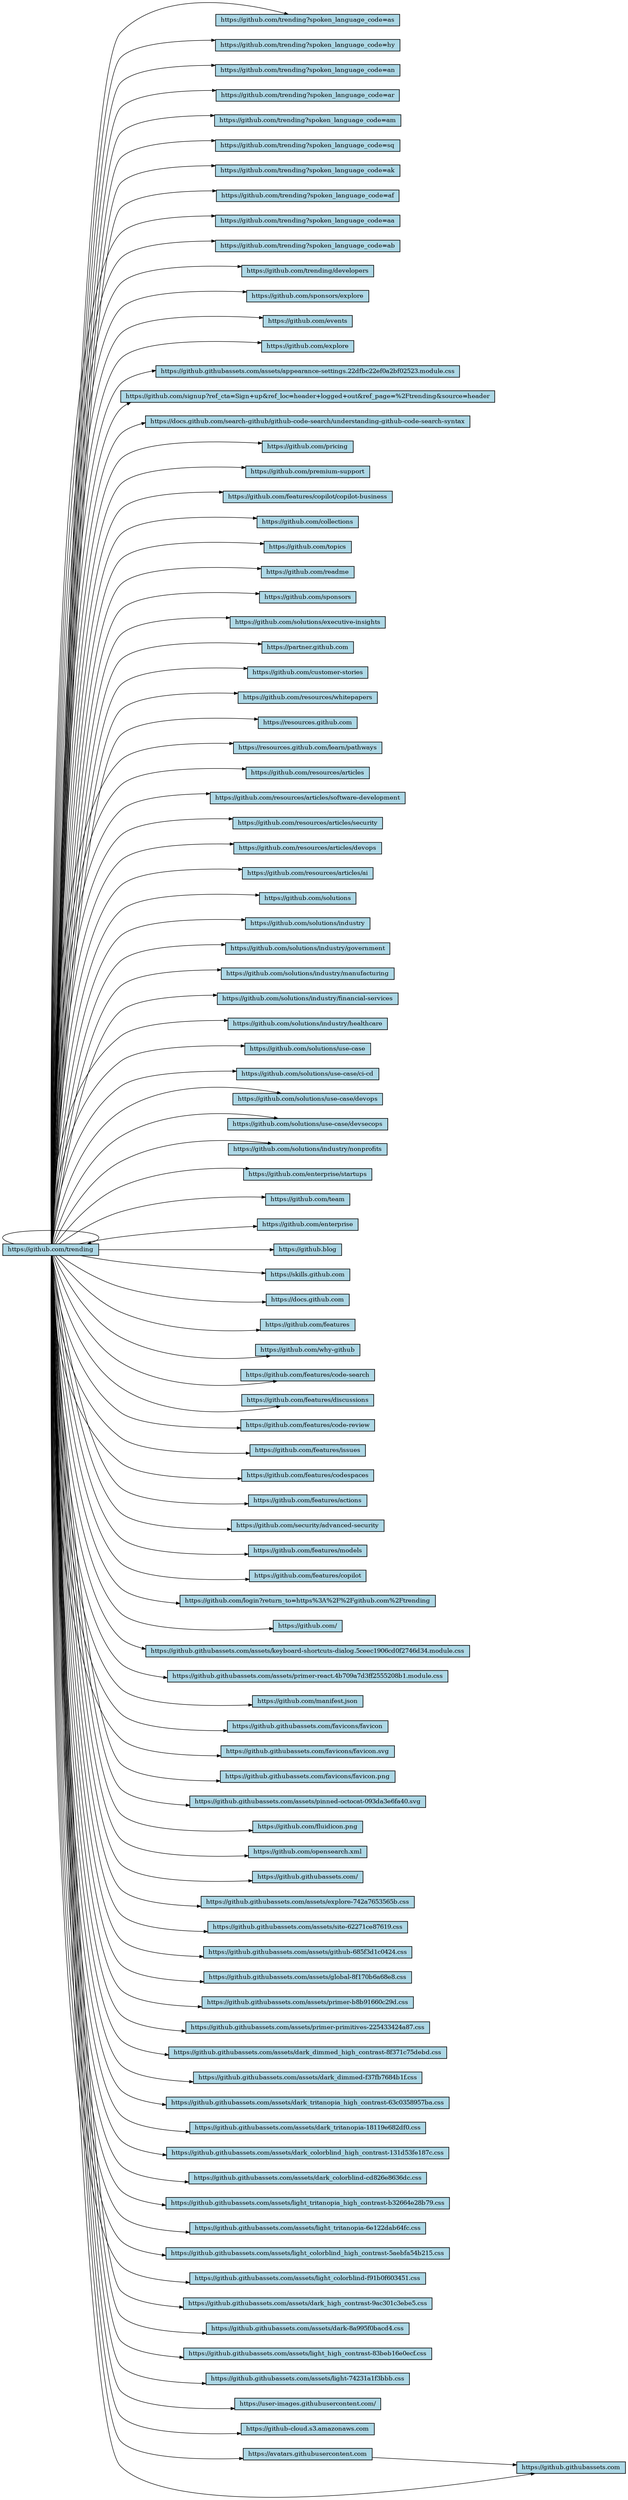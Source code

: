 digraph WebGraph {
  rankdir=LR;
  node [shape=box, style=filled, fillcolor=lightblue, fontsize=10, width=0.3, height=0.2];
  edge [arrowsize=0.6, penwidth=0.8];
  graph [overlap=false, splines=true, nodesep=0.3, ranksep=0.5];
  node0 [label="https://github.com/trending"];
  node0 -> node99;
  node0 -> node98;
  node0 -> node97;
  node0 -> node96;
  node0 -> node95;
  node0 -> node94;
  node0 -> node93;
  node0 -> node92;
  node0 -> node91;
  node0 -> node90;
  node0 -> node89;
  node0 -> node88;
  node0 -> node87;
  node0 -> node86;
  node0 -> node85;
  node0 -> node84;
  node0 -> node83;
  node0 -> node82;
  node0 -> node81;
  node0 -> node80;
  node0 -> node79;
  node0 -> node78;
  node0 -> node77;
  node0 -> node76;
  node0 -> node75;
  node0 -> node74;
  node0 -> node73;
  node0 -> node72;
  node0 -> node71;
  node0 -> node70;
  node0 -> node69;
  node0 -> node68;
  node0 -> node67;
  node0 -> node66;
  node0 -> node65;
  node0 -> node64;
  node0 -> node63;
  node0 -> node62;
  node0 -> node61;
  node0 -> node60;
  node0 -> node59;
  node0 -> node58;
  node0 -> node57;
  node0 -> node56;
  node0 -> node55;
  node0 -> node54;
  node0 -> node53;
  node0 -> node52;
  node0 -> node51;
  node0 -> node50;
  node0 -> node49;
  node0 -> node48;
  node0 -> node47;
  node0 -> node46;
  node0 -> node45;
  node0 -> node44;
  node0 -> node43;
  node0 -> node42;
  node0 -> node41;
  node0 -> node40;
  node0 -> node39;
  node0 -> node38;
  node0 -> node37;
  node0 -> node36;
  node0 -> node35;
  node0 -> node34;
  node0 -> node33;
  node0 -> node32;
  node0 -> node31;
  node0 -> node30;
  node0 -> node29;
  node0 -> node28;
  node0 -> node0;
  node0 -> node27;
  node0 -> node26;
  node0 -> node25;
  node0 -> node24;
  node0 -> node23;
  node0 -> node22;
  node0 -> node21;
  node0 -> node20;
  node0 -> node19;
  node0 -> node18;
  node0 -> node17;
  node0 -> node16;
  node0 -> node15;
  node0 -> node14;
  node0 -> node13;
  node0 -> node12;
  node0 -> node11;
  node0 -> node10;
  node0 -> node9;
  node0 -> node8;
  node0 -> node7;
  node0 -> node6;
  node0 -> node5;
  node0 -> node4;
  node0 -> node3;
  node0 -> node2;
  node0 -> node1;
  node1 [label="https://github.githubassets.com"];
  node2 [label="https://avatars.githubusercontent.com"];
  node2 -> node1;
  node3 [label="https://github-cloud.s3.amazonaws.com"];
  node4 [label="https://user-images.githubusercontent.com/"];
  node5 [label="https://github.githubassets.com/assets/light-74231a1f3bbb.css"];
  node6 [label="https://github.githubassets.com/assets/light_high_contrast-83beb16e0ecf.css"];
  node7 [label="https://github.githubassets.com/assets/dark-8a995f0bacd4.css"];
  node8 [label="https://github.githubassets.com/assets/dark_high_contrast-9ac301c3ebe5.css"];
  node9 [label="https://github.githubassets.com/assets/light_colorblind-f91b0f603451.css"];
  node10 [label="https://github.githubassets.com/assets/light_colorblind_high_contrast-5aebfa54b215.css"];
  node11 [label="https://github.githubassets.com/assets/light_tritanopia-6e122dab64fc.css"];
  node12 [label="https://github.githubassets.com/assets/light_tritanopia_high_contrast-b32664e28b79.css"];
  node13 [label="https://github.githubassets.com/assets/dark_colorblind-cd826e8636dc.css"];
  node14 [label="https://github.githubassets.com/assets/dark_colorblind_high_contrast-131d53fe187c.css"];
  node15 [label="https://github.githubassets.com/assets/dark_tritanopia-18119e682df0.css"];
  node16 [label="https://github.githubassets.com/assets/dark_tritanopia_high_contrast-63c0358957ba.css"];
  node17 [label="https://github.githubassets.com/assets/dark_dimmed-f37fb7684b1f.css"];
  node18 [label="https://github.githubassets.com/assets/dark_dimmed_high_contrast-8f371c75debd.css"];
  node19 [label="https://github.githubassets.com/assets/primer-primitives-225433424a87.css"];
  node20 [label="https://github.githubassets.com/assets/primer-b8b91660c29d.css"];
  node21 [label="https://github.githubassets.com/assets/global-8f170b6a68e8.css"];
  node22 [label="https://github.githubassets.com/assets/github-685f3d1c0424.css"];
  node23 [label="https://github.githubassets.com/assets/site-62271ce87619.css"];
  node24 [label="https://github.githubassets.com/assets/explore-742a7653565b.css"];
  node25 [label="https://github.githubassets.com/"];
  node26 [label="https://github.com/opensearch.xml"];
  node27 [label="https://github.com/fluidicon.png"];
  node28 [label="https://github.githubassets.com/assets/pinned-octocat-093da3e6fa40.svg"];
  node29 [label="https://github.githubassets.com/favicons/favicon.png"];
  node30 [label="https://github.githubassets.com/favicons/favicon.svg"];
  node31 [label="https://github.githubassets.com/favicons/favicon"];
  node32 [label="https://github.com/manifest.json"];
  node33 [label="https://github.githubassets.com/assets/primer-react.4b709a7d3ff2555208b1.module.css"];
  node34 [label="https://github.githubassets.com/assets/keyboard-shortcuts-dialog.5ceec1906cd0f2746d34.module.css"];
  node35 [label="https://github.com/"];
  node36 [label="https://github.com/login?return_to=https%3A%2F%2Fgithub.com%2Ftrending"];
  node37 [label="https://github.com/features/copilot"];
  node38 [label="https://github.com/features/models"];
  node39 [label="https://github.com/security/advanced-security"];
  node40 [label="https://github.com/features/actions"];
  node41 [label="https://github.com/features/codespaces"];
  node42 [label="https://github.com/features/issues"];
  node43 [label="https://github.com/features/code-review"];
  node44 [label="https://github.com/features/discussions"];
  node45 [label="https://github.com/features/code-search"];
  node46 [label="https://github.com/why-github"];
  node47 [label="https://github.com/features"];
  node48 [label="https://docs.github.com"];
  node49 [label="https://skills.github.com"];
  node50 [label="https://github.blog"];
  node51 [label="https://github.com/enterprise"];
  node52 [label="https://github.com/team"];
  node53 [label="https://github.com/enterprise/startups"];
  node54 [label="https://github.com/solutions/industry/nonprofits"];
  node55 [label="https://github.com/solutions/use-case/devsecops"];
  node56 [label="https://github.com/solutions/use-case/devops"];
  node57 [label="https://github.com/solutions/use-case/ci-cd"];
  node58 [label="https://github.com/solutions/use-case"];
  node59 [label="https://github.com/solutions/industry/healthcare"];
  node60 [label="https://github.com/solutions/industry/financial-services"];
  node61 [label="https://github.com/solutions/industry/manufacturing"];
  node62 [label="https://github.com/solutions/industry/government"];
  node63 [label="https://github.com/solutions/industry"];
  node64 [label="https://github.com/solutions"];
  node65 [label="https://github.com/resources/articles/ai"];
  node66 [label="https://github.com/resources/articles/devops"];
  node67 [label="https://github.com/resources/articles/security"];
  node68 [label="https://github.com/resources/articles/software-development"];
  node69 [label="https://github.com/resources/articles"];
  node70 [label="https://resources.github.com/learn/pathways"];
  node71 [label="https://resources.github.com"];
  node72 [label="https://github.com/resources/whitepapers"];
  node73 [label="https://github.com/customer-stories"];
  node74 [label="https://partner.github.com"];
  node75 [label="https://github.com/solutions/executive-insights"];
  node76 [label="https://github.com/sponsors"];
  node77 [label="https://github.com/readme"];
  node78 [label="https://github.com/topics"];
  node79 [label="https://github.com/collections"];
  node80 [label="https://github.com/features/copilot/copilot-business"];
  node81 [label="https://github.com/premium-support"];
  node82 [label="https://github.com/pricing"];
  node83 [label="https://docs.github.com/search-github/github-code-search/understanding-github-code-search-syntax"];
  node84 [label="https://github.com/signup?ref_cta=Sign+up&amp;ref_loc=header+logged+out&amp;ref_page=%2Ftrending&amp;source=header"];
  node85 [label="https://github.githubassets.com/assets/appearance-settings.22dfbc22ef0a2bf02523.module.css"];
  node86 [label="https://github.com/explore"];
  node87 [label="https://github.com/events"];
  node88 [label="https://github.com/sponsors/explore"];
  node89 [label="https://github.com/trending/developers"];
  node90 [label="https://github.com/trending?spoken_language_code=ab"];
  node91 [label="https://github.com/trending?spoken_language_code=aa"];
  node92 [label="https://github.com/trending?spoken_language_code=af"];
  node93 [label="https://github.com/trending?spoken_language_code=ak"];
  node94 [label="https://github.com/trending?spoken_language_code=sq"];
  node95 [label="https://github.com/trending?spoken_language_code=am"];
  node96 [label="https://github.com/trending?spoken_language_code=ar"];
  node97 [label="https://github.com/trending?spoken_language_code=an"];
  node98 [label="https://github.com/trending?spoken_language_code=hy"];
  node99 [label="https://github.com/trending?spoken_language_code=as"];
}
